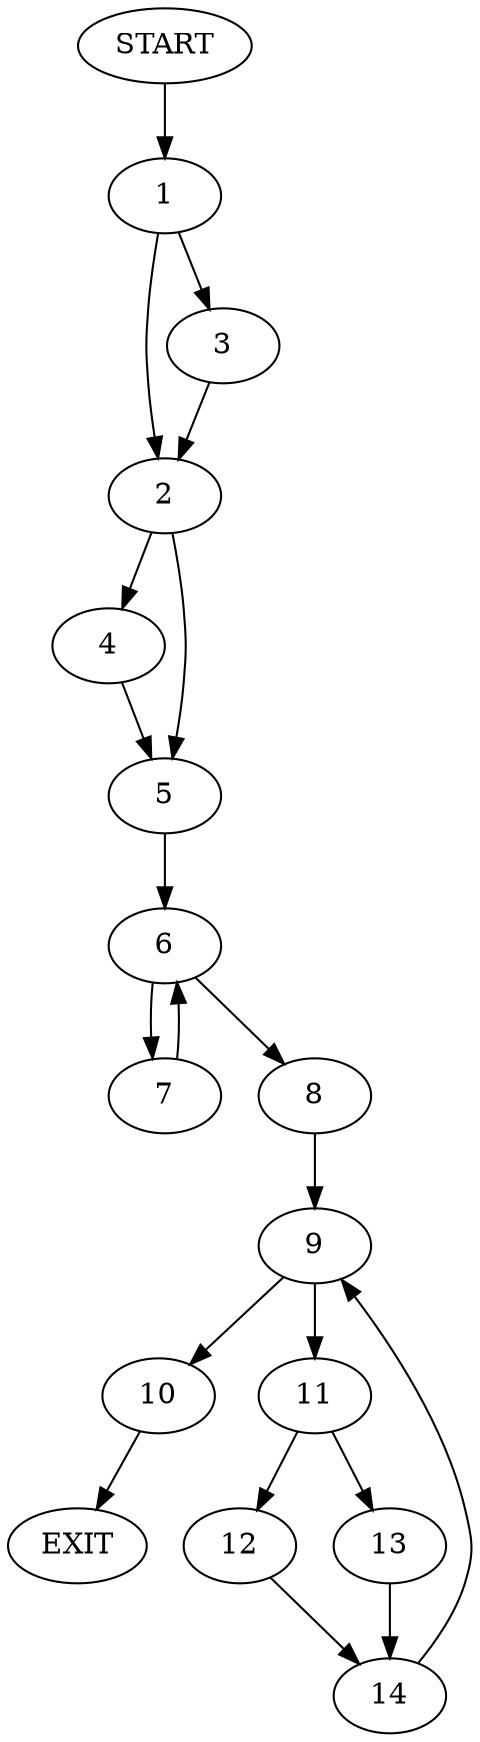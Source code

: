 digraph {
0 [label="START"]
15 [label="EXIT"]
0 -> 1
1 -> 2
1 -> 3
2 -> 4
2 -> 5
3 -> 2
5 -> 6
4 -> 5
6 -> 7
6 -> 8
7 -> 6
8 -> 9
9 -> 10
9 -> 11
11 -> 12
11 -> 13
10 -> 15
13 -> 14
12 -> 14
14 -> 9
}
